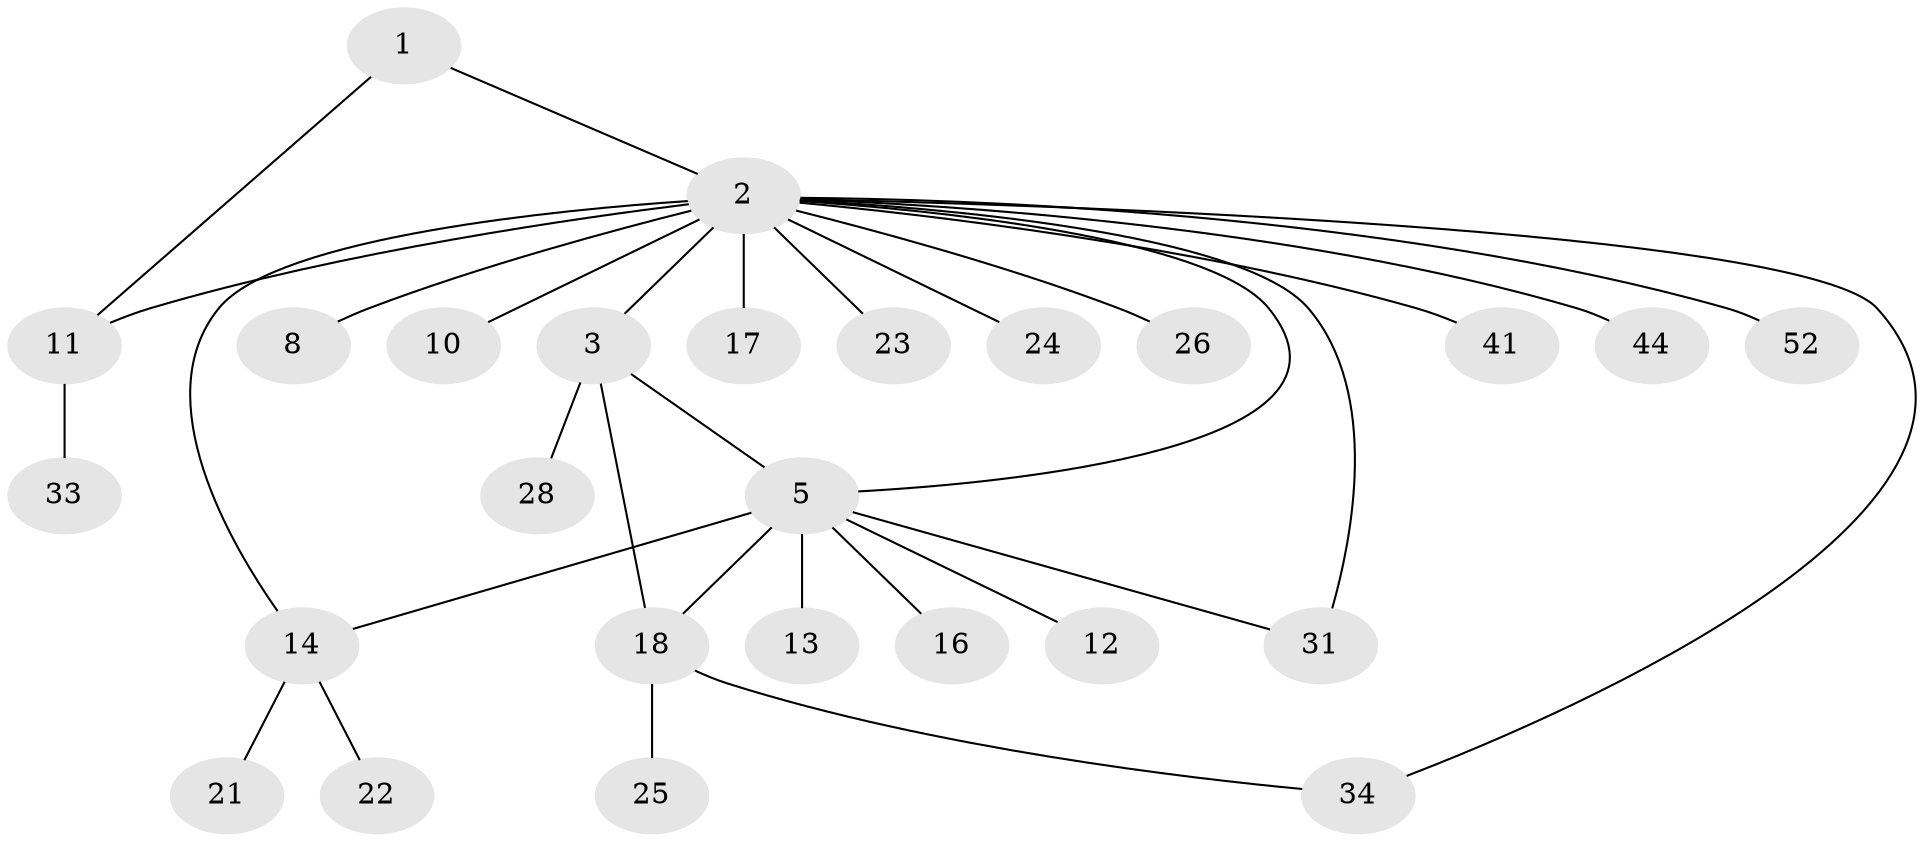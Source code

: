 // original degree distribution, {3: 0.11320754716981132, 14: 0.018867924528301886, 10: 0.018867924528301886, 2: 0.24528301886792453, 6: 0.03773584905660377, 1: 0.5094339622641509, 8: 0.018867924528301886, 4: 0.018867924528301886, 5: 0.018867924528301886}
// Generated by graph-tools (version 1.1) at 2025/18/03/04/25 18:18:27]
// undirected, 26 vertices, 31 edges
graph export_dot {
graph [start="1"]
  node [color=gray90,style=filled];
  1 [super="+46+38"];
  2 [super="+9+32+4+35+43"];
  3 [super="+37+47+7+20"];
  5 [super="+50+6+15"];
  8 [super="+39+48"];
  10;
  11;
  12;
  13;
  14;
  16 [super="+53"];
  17;
  18 [super="+19+36"];
  21;
  22;
  23 [super="+42"];
  24;
  25;
  26 [super="+30"];
  28;
  31;
  33;
  34;
  41;
  44;
  52;
  1 -- 2;
  1 -- 11;
  2 -- 3 [weight=4];
  2 -- 8;
  2 -- 11;
  2 -- 14;
  2 -- 23;
  2 -- 26;
  2 -- 44;
  2 -- 34;
  2 -- 41;
  2 -- 10;
  2 -- 17;
  2 -- 52;
  2 -- 31;
  2 -- 5;
  2 -- 24;
  3 -- 5 [weight=2];
  3 -- 18;
  3 -- 28;
  5 -- 12;
  5 -- 13;
  5 -- 16;
  5 -- 18;
  5 -- 14;
  5 -- 31;
  11 -- 33;
  14 -- 21;
  14 -- 22;
  18 -- 25;
  18 -- 34;
}

